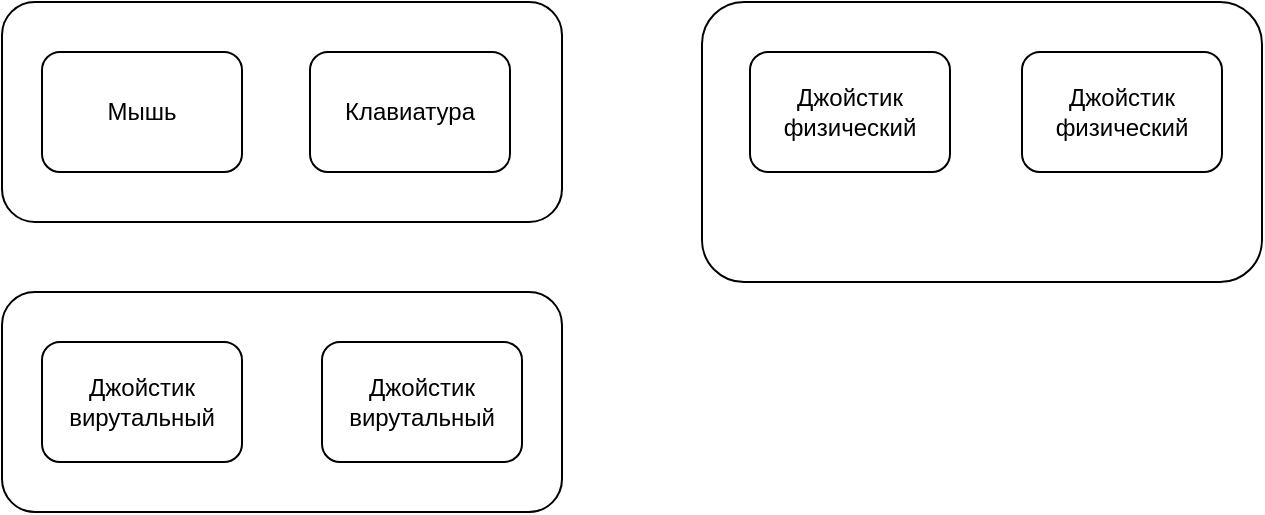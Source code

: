 <mxfile version="15.5.0" type="device"><diagram id="uXca09JpPVN7WxphHVfw" name="Page-1"><mxGraphModel dx="1038" dy="547" grid="1" gridSize="10" guides="1" tooltips="1" connect="1" arrows="1" fold="1" page="1" pageScale="1" pageWidth="827" pageHeight="1169" math="0" shadow="0"><root><mxCell id="0"/><mxCell id="1" parent="0"/><mxCell id="Omjr5BA3fJ-50QePui6M-1" value="Клавиатура" style="rounded=1;whiteSpace=wrap;html=1;" vertex="1" parent="1"><mxGeometry x="244" y="135" width="100" height="60" as="geometry"/></mxCell><mxCell id="Omjr5BA3fJ-50QePui6M-2" value="Мышь" style="rounded=1;whiteSpace=wrap;html=1;" vertex="1" parent="1"><mxGeometry x="110" y="135" width="100" height="60" as="geometry"/></mxCell><mxCell id="Omjr5BA3fJ-50QePui6M-3" value="Джойстик вирутальный" style="rounded=1;whiteSpace=wrap;html=1;" vertex="1" parent="1"><mxGeometry x="110" y="280" width="100" height="60" as="geometry"/></mxCell><mxCell id="Omjr5BA3fJ-50QePui6M-4" value="Джойстик физический" style="rounded=1;whiteSpace=wrap;html=1;" vertex="1" parent="1"><mxGeometry x="464" y="135" width="100" height="60" as="geometry"/></mxCell><mxCell id="Omjr5BA3fJ-50QePui6M-5" value="" style="rounded=1;whiteSpace=wrap;html=1;fillColor=none;" vertex="1" parent="1"><mxGeometry x="90" y="110" width="280" height="110" as="geometry"/></mxCell><mxCell id="Omjr5BA3fJ-50QePui6M-6" value="Джойстик физический" style="rounded=1;whiteSpace=wrap;html=1;" vertex="1" parent="1"><mxGeometry x="600" y="135" width="100" height="60" as="geometry"/></mxCell><mxCell id="Omjr5BA3fJ-50QePui6M-7" value="" style="rounded=1;whiteSpace=wrap;html=1;fillColor=none;" vertex="1" parent="1"><mxGeometry x="440" y="110" width="280" height="140" as="geometry"/></mxCell><mxCell id="Omjr5BA3fJ-50QePui6M-8" value="Джойстик вирутальный" style="rounded=1;whiteSpace=wrap;html=1;" vertex="1" parent="1"><mxGeometry x="250" y="280" width="100" height="60" as="geometry"/></mxCell><mxCell id="Omjr5BA3fJ-50QePui6M-9" value="" style="rounded=1;whiteSpace=wrap;html=1;fillColor=none;" vertex="1" parent="1"><mxGeometry x="90" y="255" width="280" height="110" as="geometry"/></mxCell></root></mxGraphModel></diagram></mxfile>